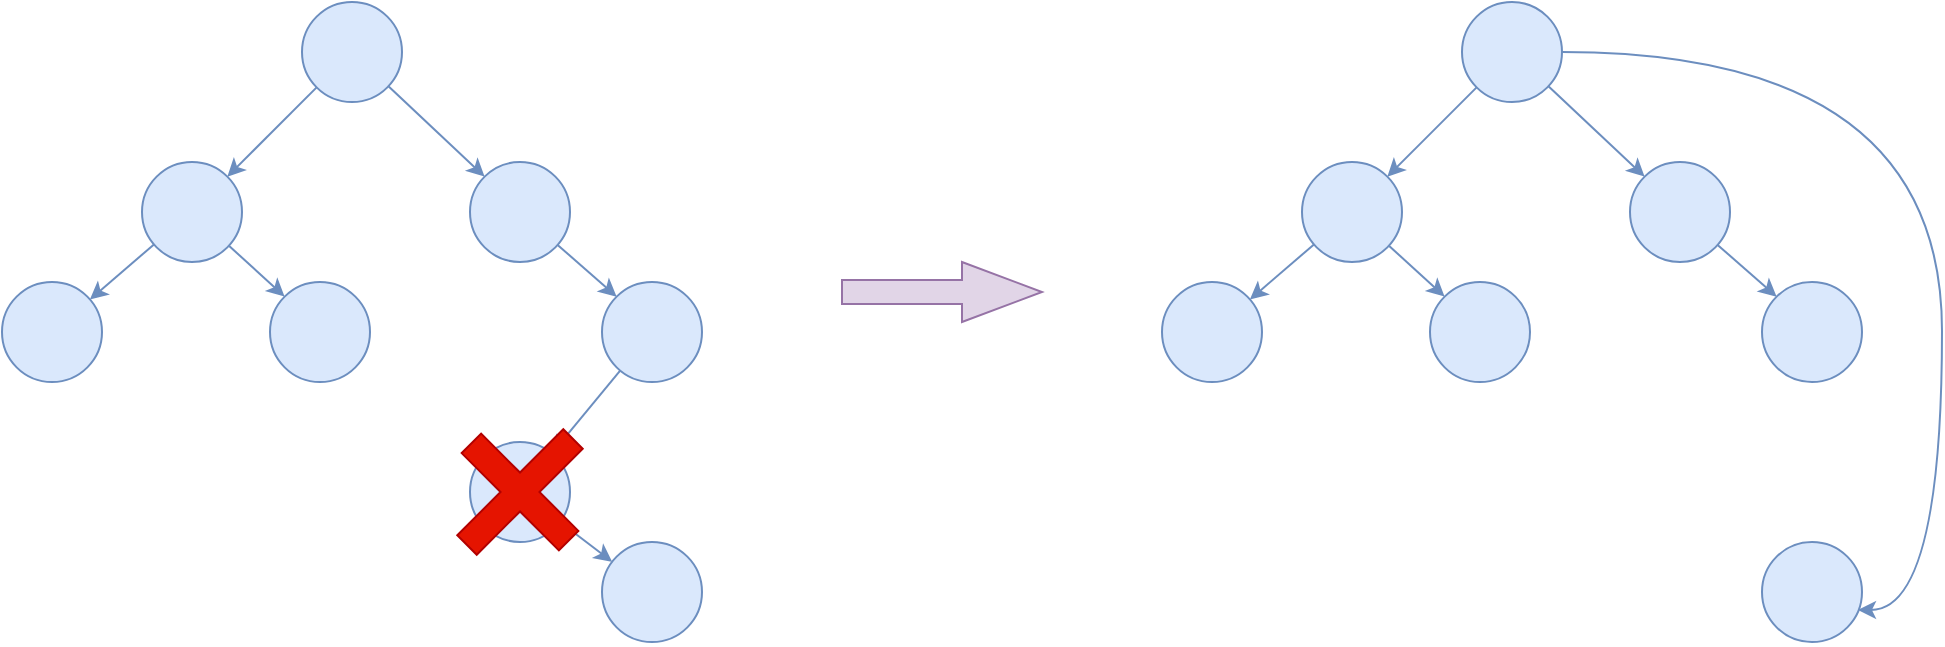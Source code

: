 <mxfile version="13.4.2" type="github">
  <diagram id="ZgTT6VvoAUMh3Uv9rNCO" name="Page-1">
    <mxGraphModel dx="2066" dy="1105" grid="1" gridSize="10" guides="1" tooltips="1" connect="1" arrows="1" fold="1" page="1" pageScale="1" pageWidth="827" pageHeight="1169" math="0" shadow="0">
      <root>
        <mxCell id="0" />
        <mxCell id="1" parent="0" />
        <mxCell id="GBIZj7Rgwo6lFun_7OnE-1" style="rounded=0;orthogonalLoop=1;jettySize=auto;html=1;entryX=1;entryY=0;entryDx=0;entryDy=0;fillColor=#dae8fc;strokeColor=#6c8ebf;" edge="1" parent="1" source="GBIZj7Rgwo6lFun_7OnE-3" target="GBIZj7Rgwo6lFun_7OnE-6">
          <mxGeometry relative="1" as="geometry" />
        </mxCell>
        <mxCell id="GBIZj7Rgwo6lFun_7OnE-2" style="edgeStyle=none;rounded=0;orthogonalLoop=1;jettySize=auto;html=1;entryX=0;entryY=0;entryDx=0;entryDy=0;fillColor=#dae8fc;strokeColor=#6c8ebf;" edge="1" parent="1" source="GBIZj7Rgwo6lFun_7OnE-3" target="GBIZj7Rgwo6lFun_7OnE-8">
          <mxGeometry relative="1" as="geometry" />
        </mxCell>
        <mxCell id="GBIZj7Rgwo6lFun_7OnE-3" value="" style="ellipse;whiteSpace=wrap;html=1;aspect=fixed;fillColor=#dae8fc;strokeColor=#6c8ebf;" vertex="1" parent="1">
          <mxGeometry x="380" y="270" width="50" height="50" as="geometry" />
        </mxCell>
        <mxCell id="GBIZj7Rgwo6lFun_7OnE-4" style="edgeStyle=none;rounded=0;orthogonalLoop=1;jettySize=auto;html=1;fillColor=#dae8fc;strokeColor=#6c8ebf;" edge="1" parent="1" source="GBIZj7Rgwo6lFun_7OnE-6" target="GBIZj7Rgwo6lFun_7OnE-9">
          <mxGeometry relative="1" as="geometry" />
        </mxCell>
        <mxCell id="GBIZj7Rgwo6lFun_7OnE-5" style="edgeStyle=none;rounded=0;orthogonalLoop=1;jettySize=auto;html=1;entryX=0;entryY=0;entryDx=0;entryDy=0;fillColor=#dae8fc;strokeColor=#6c8ebf;" edge="1" parent="1" source="GBIZj7Rgwo6lFun_7OnE-6" target="GBIZj7Rgwo6lFun_7OnE-10">
          <mxGeometry relative="1" as="geometry" />
        </mxCell>
        <mxCell id="GBIZj7Rgwo6lFun_7OnE-6" value="" style="ellipse;whiteSpace=wrap;html=1;aspect=fixed;fillColor=#dae8fc;strokeColor=#6c8ebf;" vertex="1" parent="1">
          <mxGeometry x="300" y="350" width="50" height="50" as="geometry" />
        </mxCell>
        <mxCell id="GBIZj7Rgwo6lFun_7OnE-7" style="edgeStyle=none;rounded=0;orthogonalLoop=1;jettySize=auto;html=1;entryX=0;entryY=0;entryDx=0;entryDy=0;fillColor=#dae8fc;strokeColor=#6c8ebf;" edge="1" parent="1" source="GBIZj7Rgwo6lFun_7OnE-8" target="GBIZj7Rgwo6lFun_7OnE-12">
          <mxGeometry relative="1" as="geometry" />
        </mxCell>
        <mxCell id="GBIZj7Rgwo6lFun_7OnE-8" value="" style="ellipse;whiteSpace=wrap;html=1;aspect=fixed;fillColor=#dae8fc;strokeColor=#6c8ebf;" vertex="1" parent="1">
          <mxGeometry x="464" y="350" width="50" height="50" as="geometry" />
        </mxCell>
        <mxCell id="GBIZj7Rgwo6lFun_7OnE-9" value="" style="ellipse;whiteSpace=wrap;html=1;aspect=fixed;fillColor=#dae8fc;strokeColor=#6c8ebf;" vertex="1" parent="1">
          <mxGeometry x="230" y="410" width="50" height="50" as="geometry" />
        </mxCell>
        <mxCell id="GBIZj7Rgwo6lFun_7OnE-10" value="" style="ellipse;whiteSpace=wrap;html=1;aspect=fixed;fillColor=#dae8fc;strokeColor=#6c8ebf;" vertex="1" parent="1">
          <mxGeometry x="364" y="410" width="50" height="50" as="geometry" />
        </mxCell>
        <mxCell id="GBIZj7Rgwo6lFun_7OnE-11" style="edgeStyle=none;rounded=0;orthogonalLoop=1;jettySize=auto;html=1;fillColor=#dae8fc;strokeColor=#6c8ebf;" edge="1" parent="1" source="GBIZj7Rgwo6lFun_7OnE-12" target="GBIZj7Rgwo6lFun_7OnE-14">
          <mxGeometry relative="1" as="geometry" />
        </mxCell>
        <mxCell id="GBIZj7Rgwo6lFun_7OnE-12" value="" style="ellipse;whiteSpace=wrap;html=1;aspect=fixed;fillColor=#dae8fc;strokeColor=#6c8ebf;" vertex="1" parent="1">
          <mxGeometry x="530" y="410" width="50" height="50" as="geometry" />
        </mxCell>
        <mxCell id="GBIZj7Rgwo6lFun_7OnE-13" style="edgeStyle=none;rounded=0;orthogonalLoop=1;jettySize=auto;html=1;fillColor=#dae8fc;strokeColor=#6c8ebf;" edge="1" parent="1" source="GBIZj7Rgwo6lFun_7OnE-14" target="GBIZj7Rgwo6lFun_7OnE-15">
          <mxGeometry relative="1" as="geometry" />
        </mxCell>
        <mxCell id="GBIZj7Rgwo6lFun_7OnE-14" value="" style="ellipse;whiteSpace=wrap;html=1;aspect=fixed;fillColor=#dae8fc;strokeColor=#6c8ebf;" vertex="1" parent="1">
          <mxGeometry x="464" y="490" width="50" height="50" as="geometry" />
        </mxCell>
        <mxCell id="GBIZj7Rgwo6lFun_7OnE-15" value="" style="ellipse;whiteSpace=wrap;html=1;aspect=fixed;fillColor=#dae8fc;strokeColor=#6c8ebf;" vertex="1" parent="1">
          <mxGeometry x="530" y="540" width="50" height="50" as="geometry" />
        </mxCell>
        <mxCell id="GBIZj7Rgwo6lFun_7OnE-16" style="edgeStyle=none;rounded=0;orthogonalLoop=1;jettySize=auto;html=1;exitX=1;exitY=1;exitDx=0;exitDy=0;fillColor=#dae8fc;strokeColor=#6c8ebf;" edge="1" parent="1" source="GBIZj7Rgwo6lFun_7OnE-15" target="GBIZj7Rgwo6lFun_7OnE-15">
          <mxGeometry relative="1" as="geometry" />
        </mxCell>
        <mxCell id="GBIZj7Rgwo6lFun_7OnE-17" style="rounded=0;orthogonalLoop=1;jettySize=auto;html=1;entryX=1;entryY=0;entryDx=0;entryDy=0;fillColor=#dae8fc;strokeColor=#6c8ebf;" edge="1" parent="1" source="GBIZj7Rgwo6lFun_7OnE-19" target="GBIZj7Rgwo6lFun_7OnE-22">
          <mxGeometry relative="1" as="geometry" />
        </mxCell>
        <mxCell id="GBIZj7Rgwo6lFun_7OnE-18" style="edgeStyle=none;rounded=0;orthogonalLoop=1;jettySize=auto;html=1;entryX=0;entryY=0;entryDx=0;entryDy=0;fillColor=#dae8fc;strokeColor=#6c8ebf;" edge="1" parent="1" source="GBIZj7Rgwo6lFun_7OnE-19" target="GBIZj7Rgwo6lFun_7OnE-24">
          <mxGeometry relative="1" as="geometry" />
        </mxCell>
        <mxCell id="GBIZj7Rgwo6lFun_7OnE-35" style="edgeStyle=orthogonalEdgeStyle;rounded=0;orthogonalLoop=1;jettySize=auto;html=1;entryX=0.96;entryY=0.68;entryDx=0;entryDy=0;entryPerimeter=0;curved=1;fillColor=#dae8fc;strokeColor=#6c8ebf;" edge="1" parent="1" source="GBIZj7Rgwo6lFun_7OnE-19" target="GBIZj7Rgwo6lFun_7OnE-31">
          <mxGeometry relative="1" as="geometry">
            <Array as="points">
              <mxPoint x="1200" y="295" />
              <mxPoint x="1200" y="574" />
            </Array>
          </mxGeometry>
        </mxCell>
        <mxCell id="GBIZj7Rgwo6lFun_7OnE-19" value="" style="ellipse;whiteSpace=wrap;html=1;aspect=fixed;fillColor=#dae8fc;strokeColor=#6c8ebf;" vertex="1" parent="1">
          <mxGeometry x="960" y="270" width="50" height="50" as="geometry" />
        </mxCell>
        <mxCell id="GBIZj7Rgwo6lFun_7OnE-20" style="edgeStyle=none;rounded=0;orthogonalLoop=1;jettySize=auto;html=1;fillColor=#dae8fc;strokeColor=#6c8ebf;" edge="1" parent="1" source="GBIZj7Rgwo6lFun_7OnE-22" target="GBIZj7Rgwo6lFun_7OnE-25">
          <mxGeometry relative="1" as="geometry" />
        </mxCell>
        <mxCell id="GBIZj7Rgwo6lFun_7OnE-21" style="edgeStyle=none;rounded=0;orthogonalLoop=1;jettySize=auto;html=1;entryX=0;entryY=0;entryDx=0;entryDy=0;fillColor=#dae8fc;strokeColor=#6c8ebf;" edge="1" parent="1" source="GBIZj7Rgwo6lFun_7OnE-22" target="GBIZj7Rgwo6lFun_7OnE-26">
          <mxGeometry relative="1" as="geometry" />
        </mxCell>
        <mxCell id="GBIZj7Rgwo6lFun_7OnE-22" value="" style="ellipse;whiteSpace=wrap;html=1;aspect=fixed;fillColor=#dae8fc;strokeColor=#6c8ebf;" vertex="1" parent="1">
          <mxGeometry x="880" y="350" width="50" height="50" as="geometry" />
        </mxCell>
        <mxCell id="GBIZj7Rgwo6lFun_7OnE-23" style="edgeStyle=none;rounded=0;orthogonalLoop=1;jettySize=auto;html=1;entryX=0;entryY=0;entryDx=0;entryDy=0;fillColor=#dae8fc;strokeColor=#6c8ebf;" edge="1" parent="1" source="GBIZj7Rgwo6lFun_7OnE-24" target="GBIZj7Rgwo6lFun_7OnE-28">
          <mxGeometry relative="1" as="geometry" />
        </mxCell>
        <mxCell id="GBIZj7Rgwo6lFun_7OnE-24" value="" style="ellipse;whiteSpace=wrap;html=1;aspect=fixed;fillColor=#dae8fc;strokeColor=#6c8ebf;" vertex="1" parent="1">
          <mxGeometry x="1044" y="350" width="50" height="50" as="geometry" />
        </mxCell>
        <mxCell id="GBIZj7Rgwo6lFun_7OnE-25" value="" style="ellipse;whiteSpace=wrap;html=1;aspect=fixed;fillColor=#dae8fc;strokeColor=#6c8ebf;" vertex="1" parent="1">
          <mxGeometry x="810" y="410" width="50" height="50" as="geometry" />
        </mxCell>
        <mxCell id="GBIZj7Rgwo6lFun_7OnE-26" value="" style="ellipse;whiteSpace=wrap;html=1;aspect=fixed;fillColor=#dae8fc;strokeColor=#6c8ebf;" vertex="1" parent="1">
          <mxGeometry x="944" y="410" width="50" height="50" as="geometry" />
        </mxCell>
        <mxCell id="GBIZj7Rgwo6lFun_7OnE-28" value="" style="ellipse;whiteSpace=wrap;html=1;aspect=fixed;fillColor=#dae8fc;strokeColor=#6c8ebf;" vertex="1" parent="1">
          <mxGeometry x="1110" y="410" width="50" height="50" as="geometry" />
        </mxCell>
        <mxCell id="GBIZj7Rgwo6lFun_7OnE-31" value="" style="ellipse;whiteSpace=wrap;html=1;aspect=fixed;fillColor=#dae8fc;strokeColor=#6c8ebf;" vertex="1" parent="1">
          <mxGeometry x="1110" y="540" width="50" height="50" as="geometry" />
        </mxCell>
        <mxCell id="GBIZj7Rgwo6lFun_7OnE-32" style="edgeStyle=none;rounded=0;orthogonalLoop=1;jettySize=auto;html=1;exitX=1;exitY=1;exitDx=0;exitDy=0;fillColor=#dae8fc;strokeColor=#6c8ebf;" edge="1" parent="1" source="GBIZj7Rgwo6lFun_7OnE-31" target="GBIZj7Rgwo6lFun_7OnE-31">
          <mxGeometry relative="1" as="geometry" />
        </mxCell>
        <mxCell id="GBIZj7Rgwo6lFun_7OnE-33" value="" style="shape=cross;whiteSpace=wrap;html=1;direction=north;rotation=45;fillColor=#e51400;strokeColor=#B20000;fontColor=#ffffff;" vertex="1" parent="1">
          <mxGeometry x="454.63" y="477.52" width="68.75" height="74.96" as="geometry" />
        </mxCell>
        <mxCell id="GBIZj7Rgwo6lFun_7OnE-36" value="" style="html=1;shadow=0;dashed=0;align=center;verticalAlign=middle;shape=mxgraph.arrows2.arrow;dy=0.6;dx=40;notch=0;fillColor=#e1d5e7;strokeColor=#9673a6;" vertex="1" parent="1">
          <mxGeometry x="650" y="400" width="100" height="30" as="geometry" />
        </mxCell>
      </root>
    </mxGraphModel>
  </diagram>
</mxfile>
